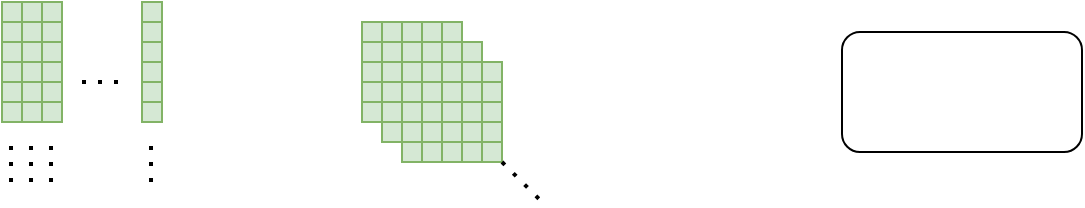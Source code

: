 <mxfile version="26.0.9">
  <diagram name="Page-1" id="_jOtIpW2EGHnq6p1fihX">
    <mxGraphModel dx="786" dy="502" grid="1" gridSize="10" guides="1" tooltips="1" connect="1" arrows="1" fold="1" page="1" pageScale="1" pageWidth="827" pageHeight="1169" math="0" shadow="0">
      <root>
        <mxCell id="0" />
        <mxCell id="1" parent="0" />
        <mxCell id="e2yFHtlMbtTepohKIZFu-58" value="" style="group" vertex="1" connectable="0" parent="1">
          <mxGeometry x="30" y="230" width="80" height="90" as="geometry" />
        </mxCell>
        <mxCell id="e2yFHtlMbtTepohKIZFu-21" value="" style="group" vertex="1" connectable="0" parent="e2yFHtlMbtTepohKIZFu-58">
          <mxGeometry width="10" height="90" as="geometry" />
        </mxCell>
        <mxCell id="e2yFHtlMbtTepohKIZFu-1" value="" style="rounded=0;whiteSpace=wrap;html=1;fillColor=#d5e8d4;strokeColor=#82b366;" vertex="1" parent="e2yFHtlMbtTepohKIZFu-21">
          <mxGeometry width="10" height="10" as="geometry" />
        </mxCell>
        <mxCell id="e2yFHtlMbtTepohKIZFu-3" value="" style="rounded=0;whiteSpace=wrap;html=1;fillColor=#d5e8d4;strokeColor=#82b366;" vertex="1" parent="e2yFHtlMbtTepohKIZFu-21">
          <mxGeometry y="10" width="10" height="10" as="geometry" />
        </mxCell>
        <mxCell id="e2yFHtlMbtTepohKIZFu-8" value="" style="rounded=0;whiteSpace=wrap;html=1;fillColor=#d5e8d4;strokeColor=#82b366;" vertex="1" parent="e2yFHtlMbtTepohKIZFu-21">
          <mxGeometry y="20" width="10" height="10" as="geometry" />
        </mxCell>
        <mxCell id="e2yFHtlMbtTepohKIZFu-9" value="" style="rounded=0;whiteSpace=wrap;html=1;fillColor=#d5e8d4;strokeColor=#82b366;" vertex="1" parent="e2yFHtlMbtTepohKIZFu-21">
          <mxGeometry y="30" width="10" height="10" as="geometry" />
        </mxCell>
        <mxCell id="e2yFHtlMbtTepohKIZFu-16" value="" style="rounded=0;whiteSpace=wrap;html=1;fillColor=#d5e8d4;strokeColor=#82b366;" vertex="1" parent="e2yFHtlMbtTepohKIZFu-21">
          <mxGeometry y="40" width="10" height="10" as="geometry" />
        </mxCell>
        <mxCell id="e2yFHtlMbtTepohKIZFu-17" value="" style="rounded=0;whiteSpace=wrap;html=1;fillColor=#d5e8d4;strokeColor=#82b366;" vertex="1" parent="e2yFHtlMbtTepohKIZFu-21">
          <mxGeometry y="50" width="10" height="10" as="geometry" />
        </mxCell>
        <mxCell id="e2yFHtlMbtTepohKIZFu-18" value="" style="endArrow=none;dashed=1;html=1;dashPattern=1 3;strokeWidth=2;rounded=0;" edge="1" parent="e2yFHtlMbtTepohKIZFu-21">
          <mxGeometry width="50" height="50" relative="1" as="geometry">
            <mxPoint x="4.5" y="90" as="sourcePoint" />
            <mxPoint x="4.5" y="70" as="targetPoint" />
          </mxGeometry>
        </mxCell>
        <mxCell id="e2yFHtlMbtTepohKIZFu-30" value="" style="group" vertex="1" connectable="0" parent="e2yFHtlMbtTepohKIZFu-58">
          <mxGeometry x="10" width="10" height="90" as="geometry" />
        </mxCell>
        <mxCell id="e2yFHtlMbtTepohKIZFu-31" value="" style="rounded=0;whiteSpace=wrap;html=1;fillColor=#d5e8d4;strokeColor=#82b366;" vertex="1" parent="e2yFHtlMbtTepohKIZFu-30">
          <mxGeometry width="10" height="10" as="geometry" />
        </mxCell>
        <mxCell id="e2yFHtlMbtTepohKIZFu-32" value="" style="rounded=0;whiteSpace=wrap;html=1;fillColor=#d5e8d4;strokeColor=#82b366;" vertex="1" parent="e2yFHtlMbtTepohKIZFu-30">
          <mxGeometry y="10" width="10" height="10" as="geometry" />
        </mxCell>
        <mxCell id="e2yFHtlMbtTepohKIZFu-33" value="" style="rounded=0;whiteSpace=wrap;html=1;fillColor=#d5e8d4;strokeColor=#82b366;" vertex="1" parent="e2yFHtlMbtTepohKIZFu-30">
          <mxGeometry y="20" width="10" height="10" as="geometry" />
        </mxCell>
        <mxCell id="e2yFHtlMbtTepohKIZFu-34" value="" style="rounded=0;whiteSpace=wrap;html=1;fillColor=#d5e8d4;strokeColor=#82b366;" vertex="1" parent="e2yFHtlMbtTepohKIZFu-30">
          <mxGeometry y="30" width="10" height="10" as="geometry" />
        </mxCell>
        <mxCell id="e2yFHtlMbtTepohKIZFu-35" value="" style="rounded=0;whiteSpace=wrap;html=1;fillColor=#d5e8d4;strokeColor=#82b366;" vertex="1" parent="e2yFHtlMbtTepohKIZFu-30">
          <mxGeometry y="40" width="10" height="10" as="geometry" />
        </mxCell>
        <mxCell id="e2yFHtlMbtTepohKIZFu-36" value="" style="rounded=0;whiteSpace=wrap;html=1;fillColor=#d5e8d4;strokeColor=#82b366;" vertex="1" parent="e2yFHtlMbtTepohKIZFu-30">
          <mxGeometry y="50" width="10" height="10" as="geometry" />
        </mxCell>
        <mxCell id="e2yFHtlMbtTepohKIZFu-37" value="" style="endArrow=none;dashed=1;html=1;dashPattern=1 3;strokeWidth=2;rounded=0;" edge="1" parent="e2yFHtlMbtTepohKIZFu-30">
          <mxGeometry width="50" height="50" relative="1" as="geometry">
            <mxPoint x="4.5" y="90" as="sourcePoint" />
            <mxPoint x="4.5" y="70" as="targetPoint" />
          </mxGeometry>
        </mxCell>
        <mxCell id="e2yFHtlMbtTepohKIZFu-41" value="" style="group" vertex="1" connectable="0" parent="e2yFHtlMbtTepohKIZFu-58">
          <mxGeometry x="20" width="10" height="90" as="geometry" />
        </mxCell>
        <mxCell id="e2yFHtlMbtTepohKIZFu-42" value="" style="rounded=0;whiteSpace=wrap;html=1;fillColor=#d5e8d4;strokeColor=#82b366;" vertex="1" parent="e2yFHtlMbtTepohKIZFu-41">
          <mxGeometry width="10" height="10" as="geometry" />
        </mxCell>
        <mxCell id="e2yFHtlMbtTepohKIZFu-43" value="" style="rounded=0;whiteSpace=wrap;html=1;fillColor=#d5e8d4;strokeColor=#82b366;" vertex="1" parent="e2yFHtlMbtTepohKIZFu-41">
          <mxGeometry y="10" width="10" height="10" as="geometry" />
        </mxCell>
        <mxCell id="e2yFHtlMbtTepohKIZFu-44" value="" style="rounded=0;whiteSpace=wrap;html=1;fillColor=#d5e8d4;strokeColor=#82b366;" vertex="1" parent="e2yFHtlMbtTepohKIZFu-41">
          <mxGeometry y="20" width="10" height="10" as="geometry" />
        </mxCell>
        <mxCell id="e2yFHtlMbtTepohKIZFu-45" value="" style="rounded=0;whiteSpace=wrap;html=1;fillColor=#d5e8d4;strokeColor=#82b366;" vertex="1" parent="e2yFHtlMbtTepohKIZFu-41">
          <mxGeometry y="30" width="10" height="10" as="geometry" />
        </mxCell>
        <mxCell id="e2yFHtlMbtTepohKIZFu-46" value="" style="rounded=0;whiteSpace=wrap;html=1;fillColor=#d5e8d4;strokeColor=#82b366;" vertex="1" parent="e2yFHtlMbtTepohKIZFu-41">
          <mxGeometry y="40" width="10" height="10" as="geometry" />
        </mxCell>
        <mxCell id="e2yFHtlMbtTepohKIZFu-47" value="" style="rounded=0;whiteSpace=wrap;html=1;fillColor=#d5e8d4;strokeColor=#82b366;" vertex="1" parent="e2yFHtlMbtTepohKIZFu-41">
          <mxGeometry y="50" width="10" height="10" as="geometry" />
        </mxCell>
        <mxCell id="e2yFHtlMbtTepohKIZFu-48" value="" style="endArrow=none;dashed=1;html=1;dashPattern=1 3;strokeWidth=2;rounded=0;" edge="1" parent="e2yFHtlMbtTepohKIZFu-41">
          <mxGeometry width="50" height="50" relative="1" as="geometry">
            <mxPoint x="4.5" y="90" as="sourcePoint" />
            <mxPoint x="4.5" y="70" as="targetPoint" />
          </mxGeometry>
        </mxCell>
        <mxCell id="e2yFHtlMbtTepohKIZFu-49" value="" style="group" vertex="1" connectable="0" parent="e2yFHtlMbtTepohKIZFu-58">
          <mxGeometry x="70" width="10" height="90" as="geometry" />
        </mxCell>
        <mxCell id="e2yFHtlMbtTepohKIZFu-50" value="" style="rounded=0;whiteSpace=wrap;html=1;fillColor=#d5e8d4;strokeColor=#82b366;" vertex="1" parent="e2yFHtlMbtTepohKIZFu-49">
          <mxGeometry width="10" height="10" as="geometry" />
        </mxCell>
        <mxCell id="e2yFHtlMbtTepohKIZFu-51" value="" style="rounded=0;whiteSpace=wrap;html=1;fillColor=#d5e8d4;strokeColor=#82b366;" vertex="1" parent="e2yFHtlMbtTepohKIZFu-49">
          <mxGeometry y="10" width="10" height="10" as="geometry" />
        </mxCell>
        <mxCell id="e2yFHtlMbtTepohKIZFu-52" value="" style="rounded=0;whiteSpace=wrap;html=1;fillColor=#d5e8d4;strokeColor=#82b366;" vertex="1" parent="e2yFHtlMbtTepohKIZFu-49">
          <mxGeometry y="20" width="10" height="10" as="geometry" />
        </mxCell>
        <mxCell id="e2yFHtlMbtTepohKIZFu-53" value="" style="rounded=0;whiteSpace=wrap;html=1;fillColor=#d5e8d4;strokeColor=#82b366;" vertex="1" parent="e2yFHtlMbtTepohKIZFu-49">
          <mxGeometry y="30" width="10" height="10" as="geometry" />
        </mxCell>
        <mxCell id="e2yFHtlMbtTepohKIZFu-54" value="" style="rounded=0;whiteSpace=wrap;html=1;fillColor=#d5e8d4;strokeColor=#82b366;" vertex="1" parent="e2yFHtlMbtTepohKIZFu-49">
          <mxGeometry y="40" width="10" height="10" as="geometry" />
        </mxCell>
        <mxCell id="e2yFHtlMbtTepohKIZFu-55" value="" style="rounded=0;whiteSpace=wrap;html=1;fillColor=#d5e8d4;strokeColor=#82b366;" vertex="1" parent="e2yFHtlMbtTepohKIZFu-49">
          <mxGeometry y="50" width="10" height="10" as="geometry" />
        </mxCell>
        <mxCell id="e2yFHtlMbtTepohKIZFu-56" value="" style="endArrow=none;dashed=1;html=1;dashPattern=1 3;strokeWidth=2;rounded=0;" edge="1" parent="e2yFHtlMbtTepohKIZFu-49">
          <mxGeometry width="50" height="50" relative="1" as="geometry">
            <mxPoint x="4.5" y="90" as="sourcePoint" />
            <mxPoint x="4.5" y="70" as="targetPoint" />
          </mxGeometry>
        </mxCell>
        <mxCell id="e2yFHtlMbtTepohKIZFu-57" value="" style="endArrow=none;dashed=1;html=1;dashPattern=1 3;strokeWidth=2;rounded=0;" edge="1" parent="e2yFHtlMbtTepohKIZFu-58">
          <mxGeometry width="50" height="50" relative="1" as="geometry">
            <mxPoint x="40" y="40" as="sourcePoint" />
            <mxPoint x="60" y="40" as="targetPoint" />
          </mxGeometry>
        </mxCell>
        <mxCell id="e2yFHtlMbtTepohKIZFu-292" value="" style="group" vertex="1" connectable="0" parent="1">
          <mxGeometry x="210" y="230" width="80" height="60" as="geometry" />
        </mxCell>
        <mxCell id="e2yFHtlMbtTepohKIZFu-396" value="" style="group" vertex="1" connectable="0" parent="e2yFHtlMbtTepohKIZFu-292">
          <mxGeometry y="10" width="50" height="50" as="geometry" />
        </mxCell>
        <mxCell id="e2yFHtlMbtTepohKIZFu-268" value="" style="rounded=0;whiteSpace=wrap;html=1;fillColor=#d5e8d4;strokeColor=#82b366;" vertex="1" parent="e2yFHtlMbtTepohKIZFu-396">
          <mxGeometry width="10" height="10" as="geometry" />
        </mxCell>
        <mxCell id="e2yFHtlMbtTepohKIZFu-269" value="" style="rounded=0;whiteSpace=wrap;html=1;fillColor=#d5e8d4;strokeColor=#82b366;" vertex="1" parent="e2yFHtlMbtTepohKIZFu-396">
          <mxGeometry y="10" width="10" height="10" as="geometry" />
        </mxCell>
        <mxCell id="e2yFHtlMbtTepohKIZFu-270" value="" style="rounded=0;whiteSpace=wrap;html=1;fillColor=#d5e8d4;strokeColor=#82b366;" vertex="1" parent="e2yFHtlMbtTepohKIZFu-396">
          <mxGeometry y="20" width="10" height="10" as="geometry" />
        </mxCell>
        <mxCell id="e2yFHtlMbtTepohKIZFu-271" value="" style="rounded=0;whiteSpace=wrap;html=1;fillColor=#d5e8d4;strokeColor=#82b366;" vertex="1" parent="e2yFHtlMbtTepohKIZFu-396">
          <mxGeometry y="30" width="10" height="10" as="geometry" />
        </mxCell>
        <mxCell id="e2yFHtlMbtTepohKIZFu-272" value="" style="rounded=0;whiteSpace=wrap;html=1;fillColor=#d5e8d4;strokeColor=#82b366;" vertex="1" parent="e2yFHtlMbtTepohKIZFu-396">
          <mxGeometry y="40" width="10" height="10" as="geometry" />
        </mxCell>
        <mxCell id="e2yFHtlMbtTepohKIZFu-274" value="" style="rounded=0;whiteSpace=wrap;html=1;fillColor=#d5e8d4;strokeColor=#82b366;" vertex="1" parent="e2yFHtlMbtTepohKIZFu-396">
          <mxGeometry x="10" width="10" height="10" as="geometry" />
        </mxCell>
        <mxCell id="e2yFHtlMbtTepohKIZFu-275" value="" style="rounded=0;whiteSpace=wrap;html=1;fillColor=#d5e8d4;strokeColor=#82b366;" vertex="1" parent="e2yFHtlMbtTepohKIZFu-396">
          <mxGeometry x="10" y="10" width="10" height="10" as="geometry" />
        </mxCell>
        <mxCell id="e2yFHtlMbtTepohKIZFu-276" value="" style="rounded=0;whiteSpace=wrap;html=1;fillColor=#d5e8d4;strokeColor=#82b366;" vertex="1" parent="e2yFHtlMbtTepohKIZFu-396">
          <mxGeometry x="10" y="20" width="10" height="10" as="geometry" />
        </mxCell>
        <mxCell id="e2yFHtlMbtTepohKIZFu-277" value="" style="rounded=0;whiteSpace=wrap;html=1;fillColor=#d5e8d4;strokeColor=#82b366;" vertex="1" parent="e2yFHtlMbtTepohKIZFu-396">
          <mxGeometry x="10" y="30" width="10" height="10" as="geometry" />
        </mxCell>
        <mxCell id="e2yFHtlMbtTepohKIZFu-278" value="" style="rounded=0;whiteSpace=wrap;html=1;fillColor=#d5e8d4;strokeColor=#82b366;" vertex="1" parent="e2yFHtlMbtTepohKIZFu-396">
          <mxGeometry x="10" y="40" width="10" height="10" as="geometry" />
        </mxCell>
        <mxCell id="e2yFHtlMbtTepohKIZFu-280" value="" style="rounded=0;whiteSpace=wrap;html=1;fillColor=#d5e8d4;strokeColor=#82b366;" vertex="1" parent="e2yFHtlMbtTepohKIZFu-396">
          <mxGeometry x="20" width="10" height="10" as="geometry" />
        </mxCell>
        <mxCell id="e2yFHtlMbtTepohKIZFu-281" value="" style="rounded=0;whiteSpace=wrap;html=1;fillColor=#d5e8d4;strokeColor=#82b366;" vertex="1" parent="e2yFHtlMbtTepohKIZFu-396">
          <mxGeometry x="20" y="10" width="10" height="10" as="geometry" />
        </mxCell>
        <mxCell id="e2yFHtlMbtTepohKIZFu-282" value="" style="rounded=0;whiteSpace=wrap;html=1;fillColor=#d5e8d4;strokeColor=#82b366;" vertex="1" parent="e2yFHtlMbtTepohKIZFu-396">
          <mxGeometry x="20" y="20" width="10" height="10" as="geometry" />
        </mxCell>
        <mxCell id="e2yFHtlMbtTepohKIZFu-283" value="" style="rounded=0;whiteSpace=wrap;html=1;fillColor=#d5e8d4;strokeColor=#82b366;" vertex="1" parent="e2yFHtlMbtTepohKIZFu-396">
          <mxGeometry x="20" y="30" width="10" height="10" as="geometry" />
        </mxCell>
        <mxCell id="e2yFHtlMbtTepohKIZFu-284" value="" style="rounded=0;whiteSpace=wrap;html=1;fillColor=#d5e8d4;strokeColor=#82b366;" vertex="1" parent="e2yFHtlMbtTepohKIZFu-396">
          <mxGeometry x="20" y="40" width="10" height="10" as="geometry" />
        </mxCell>
        <mxCell id="e2yFHtlMbtTepohKIZFu-388" value="" style="group" vertex="1" connectable="0" parent="e2yFHtlMbtTepohKIZFu-396">
          <mxGeometry x="30" width="10" height="50" as="geometry" />
        </mxCell>
        <mxCell id="e2yFHtlMbtTepohKIZFu-380" value="" style="rounded=0;whiteSpace=wrap;html=1;fillColor=#d5e8d4;strokeColor=#82b366;" vertex="1" parent="e2yFHtlMbtTepohKIZFu-388">
          <mxGeometry width="10" height="10" as="geometry" />
        </mxCell>
        <mxCell id="e2yFHtlMbtTepohKIZFu-381" value="" style="rounded=0;whiteSpace=wrap;html=1;fillColor=#d5e8d4;strokeColor=#82b366;" vertex="1" parent="e2yFHtlMbtTepohKIZFu-388">
          <mxGeometry y="10" width="10" height="10" as="geometry" />
        </mxCell>
        <mxCell id="e2yFHtlMbtTepohKIZFu-382" value="" style="rounded=0;whiteSpace=wrap;html=1;fillColor=#d5e8d4;strokeColor=#82b366;" vertex="1" parent="e2yFHtlMbtTepohKIZFu-388">
          <mxGeometry y="20" width="10" height="10" as="geometry" />
        </mxCell>
        <mxCell id="e2yFHtlMbtTepohKIZFu-383" value="" style="rounded=0;whiteSpace=wrap;html=1;fillColor=#d5e8d4;strokeColor=#82b366;" vertex="1" parent="e2yFHtlMbtTepohKIZFu-388">
          <mxGeometry y="30" width="10" height="10" as="geometry" />
        </mxCell>
        <mxCell id="e2yFHtlMbtTepohKIZFu-384" value="" style="rounded=0;whiteSpace=wrap;html=1;fillColor=#d5e8d4;strokeColor=#82b366;" vertex="1" parent="e2yFHtlMbtTepohKIZFu-388">
          <mxGeometry y="40" width="10" height="10" as="geometry" />
        </mxCell>
        <mxCell id="e2yFHtlMbtTepohKIZFu-390" value="" style="group" vertex="1" connectable="0" parent="e2yFHtlMbtTepohKIZFu-396">
          <mxGeometry x="40" width="10" height="50" as="geometry" />
        </mxCell>
        <mxCell id="e2yFHtlMbtTepohKIZFu-391" value="" style="rounded=0;whiteSpace=wrap;html=1;fillColor=#d5e8d4;strokeColor=#82b366;" vertex="1" parent="e2yFHtlMbtTepohKIZFu-390">
          <mxGeometry width="10" height="10" as="geometry" />
        </mxCell>
        <mxCell id="e2yFHtlMbtTepohKIZFu-392" value="" style="rounded=0;whiteSpace=wrap;html=1;fillColor=#d5e8d4;strokeColor=#82b366;" vertex="1" parent="e2yFHtlMbtTepohKIZFu-390">
          <mxGeometry y="10" width="10" height="10" as="geometry" />
        </mxCell>
        <mxCell id="e2yFHtlMbtTepohKIZFu-393" value="" style="rounded=0;whiteSpace=wrap;html=1;fillColor=#d5e8d4;strokeColor=#82b366;" vertex="1" parent="e2yFHtlMbtTepohKIZFu-390">
          <mxGeometry y="20" width="10" height="10" as="geometry" />
        </mxCell>
        <mxCell id="e2yFHtlMbtTepohKIZFu-394" value="" style="rounded=0;whiteSpace=wrap;html=1;fillColor=#d5e8d4;strokeColor=#82b366;" vertex="1" parent="e2yFHtlMbtTepohKIZFu-390">
          <mxGeometry y="30" width="10" height="10" as="geometry" />
        </mxCell>
        <mxCell id="e2yFHtlMbtTepohKIZFu-395" value="" style="rounded=0;whiteSpace=wrap;html=1;fillColor=#d5e8d4;strokeColor=#82b366;" vertex="1" parent="e2yFHtlMbtTepohKIZFu-390">
          <mxGeometry y="40" width="10" height="10" as="geometry" />
        </mxCell>
        <mxCell id="e2yFHtlMbtTepohKIZFu-397" value="" style="group" vertex="1" connectable="0" parent="1">
          <mxGeometry x="220" y="240" width="80" height="60" as="geometry" />
        </mxCell>
        <mxCell id="e2yFHtlMbtTepohKIZFu-398" value="" style="group" vertex="1" connectable="0" parent="e2yFHtlMbtTepohKIZFu-397">
          <mxGeometry y="10" width="50" height="50" as="geometry" />
        </mxCell>
        <mxCell id="e2yFHtlMbtTepohKIZFu-399" value="" style="rounded=0;whiteSpace=wrap;html=1;fillColor=#d5e8d4;strokeColor=#82b366;" vertex="1" parent="e2yFHtlMbtTepohKIZFu-398">
          <mxGeometry width="10" height="10" as="geometry" />
        </mxCell>
        <mxCell id="e2yFHtlMbtTepohKIZFu-400" value="" style="rounded=0;whiteSpace=wrap;html=1;fillColor=#d5e8d4;strokeColor=#82b366;" vertex="1" parent="e2yFHtlMbtTepohKIZFu-398">
          <mxGeometry y="10" width="10" height="10" as="geometry" />
        </mxCell>
        <mxCell id="e2yFHtlMbtTepohKIZFu-401" value="" style="rounded=0;whiteSpace=wrap;html=1;fillColor=#d5e8d4;strokeColor=#82b366;" vertex="1" parent="e2yFHtlMbtTepohKIZFu-398">
          <mxGeometry y="20" width="10" height="10" as="geometry" />
        </mxCell>
        <mxCell id="e2yFHtlMbtTepohKIZFu-402" value="" style="rounded=0;whiteSpace=wrap;html=1;fillColor=#d5e8d4;strokeColor=#82b366;" vertex="1" parent="e2yFHtlMbtTepohKIZFu-398">
          <mxGeometry y="30" width="10" height="10" as="geometry" />
        </mxCell>
        <mxCell id="e2yFHtlMbtTepohKIZFu-403" value="" style="rounded=0;whiteSpace=wrap;html=1;fillColor=#d5e8d4;strokeColor=#82b366;" vertex="1" parent="e2yFHtlMbtTepohKIZFu-398">
          <mxGeometry y="40" width="10" height="10" as="geometry" />
        </mxCell>
        <mxCell id="e2yFHtlMbtTepohKIZFu-404" value="" style="rounded=0;whiteSpace=wrap;html=1;fillColor=#d5e8d4;strokeColor=#82b366;" vertex="1" parent="e2yFHtlMbtTepohKIZFu-398">
          <mxGeometry x="10" width="10" height="10" as="geometry" />
        </mxCell>
        <mxCell id="e2yFHtlMbtTepohKIZFu-405" value="" style="rounded=0;whiteSpace=wrap;html=1;fillColor=#d5e8d4;strokeColor=#82b366;" vertex="1" parent="e2yFHtlMbtTepohKIZFu-398">
          <mxGeometry x="10" y="10" width="10" height="10" as="geometry" />
        </mxCell>
        <mxCell id="e2yFHtlMbtTepohKIZFu-406" value="" style="rounded=0;whiteSpace=wrap;html=1;fillColor=#d5e8d4;strokeColor=#82b366;" vertex="1" parent="e2yFHtlMbtTepohKIZFu-398">
          <mxGeometry x="10" y="20" width="10" height="10" as="geometry" />
        </mxCell>
        <mxCell id="e2yFHtlMbtTepohKIZFu-407" value="" style="rounded=0;whiteSpace=wrap;html=1;fillColor=#d5e8d4;strokeColor=#82b366;" vertex="1" parent="e2yFHtlMbtTepohKIZFu-398">
          <mxGeometry x="10" y="30" width="10" height="10" as="geometry" />
        </mxCell>
        <mxCell id="e2yFHtlMbtTepohKIZFu-408" value="" style="rounded=0;whiteSpace=wrap;html=1;fillColor=#d5e8d4;strokeColor=#82b366;" vertex="1" parent="e2yFHtlMbtTepohKIZFu-398">
          <mxGeometry x="10" y="40" width="10" height="10" as="geometry" />
        </mxCell>
        <mxCell id="e2yFHtlMbtTepohKIZFu-409" value="" style="rounded=0;whiteSpace=wrap;html=1;fillColor=#d5e8d4;strokeColor=#82b366;" vertex="1" parent="e2yFHtlMbtTepohKIZFu-398">
          <mxGeometry x="20" width="10" height="10" as="geometry" />
        </mxCell>
        <mxCell id="e2yFHtlMbtTepohKIZFu-410" value="" style="rounded=0;whiteSpace=wrap;html=1;fillColor=#d5e8d4;strokeColor=#82b366;" vertex="1" parent="e2yFHtlMbtTepohKIZFu-398">
          <mxGeometry x="20" y="10" width="10" height="10" as="geometry" />
        </mxCell>
        <mxCell id="e2yFHtlMbtTepohKIZFu-411" value="" style="rounded=0;whiteSpace=wrap;html=1;fillColor=#d5e8d4;strokeColor=#82b366;" vertex="1" parent="e2yFHtlMbtTepohKIZFu-398">
          <mxGeometry x="20" y="20" width="10" height="10" as="geometry" />
        </mxCell>
        <mxCell id="e2yFHtlMbtTepohKIZFu-412" value="" style="rounded=0;whiteSpace=wrap;html=1;fillColor=#d5e8d4;strokeColor=#82b366;" vertex="1" parent="e2yFHtlMbtTepohKIZFu-398">
          <mxGeometry x="20" y="30" width="10" height="10" as="geometry" />
        </mxCell>
        <mxCell id="e2yFHtlMbtTepohKIZFu-413" value="" style="rounded=0;whiteSpace=wrap;html=1;fillColor=#d5e8d4;strokeColor=#82b366;" vertex="1" parent="e2yFHtlMbtTepohKIZFu-398">
          <mxGeometry x="20" y="40" width="10" height="10" as="geometry" />
        </mxCell>
        <mxCell id="e2yFHtlMbtTepohKIZFu-414" value="" style="group" vertex="1" connectable="0" parent="e2yFHtlMbtTepohKIZFu-398">
          <mxGeometry x="30" width="10" height="50" as="geometry" />
        </mxCell>
        <mxCell id="e2yFHtlMbtTepohKIZFu-415" value="" style="rounded=0;whiteSpace=wrap;html=1;fillColor=#d5e8d4;strokeColor=#82b366;" vertex="1" parent="e2yFHtlMbtTepohKIZFu-414">
          <mxGeometry width="10" height="10" as="geometry" />
        </mxCell>
        <mxCell id="e2yFHtlMbtTepohKIZFu-416" value="" style="rounded=0;whiteSpace=wrap;html=1;fillColor=#d5e8d4;strokeColor=#82b366;" vertex="1" parent="e2yFHtlMbtTepohKIZFu-414">
          <mxGeometry y="10" width="10" height="10" as="geometry" />
        </mxCell>
        <mxCell id="e2yFHtlMbtTepohKIZFu-417" value="" style="rounded=0;whiteSpace=wrap;html=1;fillColor=#d5e8d4;strokeColor=#82b366;" vertex="1" parent="e2yFHtlMbtTepohKIZFu-414">
          <mxGeometry y="20" width="10" height="10" as="geometry" />
        </mxCell>
        <mxCell id="e2yFHtlMbtTepohKIZFu-418" value="" style="rounded=0;whiteSpace=wrap;html=1;fillColor=#d5e8d4;strokeColor=#82b366;" vertex="1" parent="e2yFHtlMbtTepohKIZFu-414">
          <mxGeometry y="30" width="10" height="10" as="geometry" />
        </mxCell>
        <mxCell id="e2yFHtlMbtTepohKIZFu-419" value="" style="rounded=0;whiteSpace=wrap;html=1;fillColor=#d5e8d4;strokeColor=#82b366;" vertex="1" parent="e2yFHtlMbtTepohKIZFu-414">
          <mxGeometry y="40" width="10" height="10" as="geometry" />
        </mxCell>
        <mxCell id="e2yFHtlMbtTepohKIZFu-420" value="" style="group" vertex="1" connectable="0" parent="e2yFHtlMbtTepohKIZFu-398">
          <mxGeometry x="40" width="10" height="50" as="geometry" />
        </mxCell>
        <mxCell id="e2yFHtlMbtTepohKIZFu-421" value="" style="rounded=0;whiteSpace=wrap;html=1;fillColor=#d5e8d4;strokeColor=#82b366;" vertex="1" parent="e2yFHtlMbtTepohKIZFu-420">
          <mxGeometry width="10" height="10" as="geometry" />
        </mxCell>
        <mxCell id="e2yFHtlMbtTepohKIZFu-422" value="" style="rounded=0;whiteSpace=wrap;html=1;fillColor=#d5e8d4;strokeColor=#82b366;" vertex="1" parent="e2yFHtlMbtTepohKIZFu-420">
          <mxGeometry y="10" width="10" height="10" as="geometry" />
        </mxCell>
        <mxCell id="e2yFHtlMbtTepohKIZFu-423" value="" style="rounded=0;whiteSpace=wrap;html=1;fillColor=#d5e8d4;strokeColor=#82b366;" vertex="1" parent="e2yFHtlMbtTepohKIZFu-420">
          <mxGeometry y="20" width="10" height="10" as="geometry" />
        </mxCell>
        <mxCell id="e2yFHtlMbtTepohKIZFu-424" value="" style="rounded=0;whiteSpace=wrap;html=1;fillColor=#d5e8d4;strokeColor=#82b366;" vertex="1" parent="e2yFHtlMbtTepohKIZFu-420">
          <mxGeometry y="30" width="10" height="10" as="geometry" />
        </mxCell>
        <mxCell id="e2yFHtlMbtTepohKIZFu-425" value="" style="rounded=0;whiteSpace=wrap;html=1;fillColor=#d5e8d4;strokeColor=#82b366;" vertex="1" parent="e2yFHtlMbtTepohKIZFu-420">
          <mxGeometry y="40" width="10" height="10" as="geometry" />
        </mxCell>
        <mxCell id="e2yFHtlMbtTepohKIZFu-426" value="" style="group" vertex="1" connectable="0" parent="1">
          <mxGeometry x="230" y="250" width="80" height="60" as="geometry" />
        </mxCell>
        <mxCell id="e2yFHtlMbtTepohKIZFu-427" value="" style="group" vertex="1" connectable="0" parent="e2yFHtlMbtTepohKIZFu-426">
          <mxGeometry y="10" width="50" height="50" as="geometry" />
        </mxCell>
        <mxCell id="e2yFHtlMbtTepohKIZFu-428" value="" style="rounded=0;whiteSpace=wrap;html=1;fillColor=#d5e8d4;strokeColor=#82b366;" vertex="1" parent="e2yFHtlMbtTepohKIZFu-427">
          <mxGeometry width="10" height="10" as="geometry" />
        </mxCell>
        <mxCell id="e2yFHtlMbtTepohKIZFu-429" value="" style="rounded=0;whiteSpace=wrap;html=1;fillColor=#d5e8d4;strokeColor=#82b366;" vertex="1" parent="e2yFHtlMbtTepohKIZFu-427">
          <mxGeometry y="10" width="10" height="10" as="geometry" />
        </mxCell>
        <mxCell id="e2yFHtlMbtTepohKIZFu-430" value="" style="rounded=0;whiteSpace=wrap;html=1;fillColor=#d5e8d4;strokeColor=#82b366;" vertex="1" parent="e2yFHtlMbtTepohKIZFu-427">
          <mxGeometry y="20" width="10" height="10" as="geometry" />
        </mxCell>
        <mxCell id="e2yFHtlMbtTepohKIZFu-431" value="" style="rounded=0;whiteSpace=wrap;html=1;fillColor=#d5e8d4;strokeColor=#82b366;" vertex="1" parent="e2yFHtlMbtTepohKIZFu-427">
          <mxGeometry y="30" width="10" height="10" as="geometry" />
        </mxCell>
        <mxCell id="e2yFHtlMbtTepohKIZFu-432" value="" style="rounded=0;whiteSpace=wrap;html=1;fillColor=#d5e8d4;strokeColor=#82b366;" vertex="1" parent="e2yFHtlMbtTepohKIZFu-427">
          <mxGeometry y="40" width="10" height="10" as="geometry" />
        </mxCell>
        <mxCell id="e2yFHtlMbtTepohKIZFu-433" value="" style="rounded=0;whiteSpace=wrap;html=1;fillColor=#d5e8d4;strokeColor=#82b366;" vertex="1" parent="e2yFHtlMbtTepohKIZFu-427">
          <mxGeometry x="10" width="10" height="10" as="geometry" />
        </mxCell>
        <mxCell id="e2yFHtlMbtTepohKIZFu-434" value="" style="rounded=0;whiteSpace=wrap;html=1;fillColor=#d5e8d4;strokeColor=#82b366;" vertex="1" parent="e2yFHtlMbtTepohKIZFu-427">
          <mxGeometry x="10" y="10" width="10" height="10" as="geometry" />
        </mxCell>
        <mxCell id="e2yFHtlMbtTepohKIZFu-435" value="" style="rounded=0;whiteSpace=wrap;html=1;fillColor=#d5e8d4;strokeColor=#82b366;" vertex="1" parent="e2yFHtlMbtTepohKIZFu-427">
          <mxGeometry x="10" y="20" width="10" height="10" as="geometry" />
        </mxCell>
        <mxCell id="e2yFHtlMbtTepohKIZFu-436" value="" style="rounded=0;whiteSpace=wrap;html=1;fillColor=#d5e8d4;strokeColor=#82b366;" vertex="1" parent="e2yFHtlMbtTepohKIZFu-427">
          <mxGeometry x="10" y="30" width="10" height="10" as="geometry" />
        </mxCell>
        <mxCell id="e2yFHtlMbtTepohKIZFu-437" value="" style="rounded=0;whiteSpace=wrap;html=1;fillColor=#d5e8d4;strokeColor=#82b366;" vertex="1" parent="e2yFHtlMbtTepohKIZFu-427">
          <mxGeometry x="10" y="40" width="10" height="10" as="geometry" />
        </mxCell>
        <mxCell id="e2yFHtlMbtTepohKIZFu-438" value="" style="rounded=0;whiteSpace=wrap;html=1;fillColor=#d5e8d4;strokeColor=#82b366;" vertex="1" parent="e2yFHtlMbtTepohKIZFu-427">
          <mxGeometry x="20" width="10" height="10" as="geometry" />
        </mxCell>
        <mxCell id="e2yFHtlMbtTepohKIZFu-439" value="" style="rounded=0;whiteSpace=wrap;html=1;fillColor=#d5e8d4;strokeColor=#82b366;" vertex="1" parent="e2yFHtlMbtTepohKIZFu-427">
          <mxGeometry x="20" y="10" width="10" height="10" as="geometry" />
        </mxCell>
        <mxCell id="e2yFHtlMbtTepohKIZFu-440" value="" style="rounded=0;whiteSpace=wrap;html=1;fillColor=#d5e8d4;strokeColor=#82b366;" vertex="1" parent="e2yFHtlMbtTepohKIZFu-427">
          <mxGeometry x="20" y="20" width="10" height="10" as="geometry" />
        </mxCell>
        <mxCell id="e2yFHtlMbtTepohKIZFu-441" value="" style="rounded=0;whiteSpace=wrap;html=1;fillColor=#d5e8d4;strokeColor=#82b366;" vertex="1" parent="e2yFHtlMbtTepohKIZFu-427">
          <mxGeometry x="20" y="30" width="10" height="10" as="geometry" />
        </mxCell>
        <mxCell id="e2yFHtlMbtTepohKIZFu-442" value="" style="rounded=0;whiteSpace=wrap;html=1;fillColor=#d5e8d4;strokeColor=#82b366;" vertex="1" parent="e2yFHtlMbtTepohKIZFu-427">
          <mxGeometry x="20" y="40" width="10" height="10" as="geometry" />
        </mxCell>
        <mxCell id="e2yFHtlMbtTepohKIZFu-443" value="" style="group" vertex="1" connectable="0" parent="e2yFHtlMbtTepohKIZFu-427">
          <mxGeometry x="30" width="10" height="50" as="geometry" />
        </mxCell>
        <mxCell id="e2yFHtlMbtTepohKIZFu-444" value="" style="rounded=0;whiteSpace=wrap;html=1;fillColor=#d5e8d4;strokeColor=#82b366;" vertex="1" parent="e2yFHtlMbtTepohKIZFu-443">
          <mxGeometry width="10" height="10" as="geometry" />
        </mxCell>
        <mxCell id="e2yFHtlMbtTepohKIZFu-445" value="" style="rounded=0;whiteSpace=wrap;html=1;fillColor=#d5e8d4;strokeColor=#82b366;" vertex="1" parent="e2yFHtlMbtTepohKIZFu-443">
          <mxGeometry y="10" width="10" height="10" as="geometry" />
        </mxCell>
        <mxCell id="e2yFHtlMbtTepohKIZFu-446" value="" style="rounded=0;whiteSpace=wrap;html=1;fillColor=#d5e8d4;strokeColor=#82b366;" vertex="1" parent="e2yFHtlMbtTepohKIZFu-443">
          <mxGeometry y="20" width="10" height="10" as="geometry" />
        </mxCell>
        <mxCell id="e2yFHtlMbtTepohKIZFu-447" value="" style="rounded=0;whiteSpace=wrap;html=1;fillColor=#d5e8d4;strokeColor=#82b366;" vertex="1" parent="e2yFHtlMbtTepohKIZFu-443">
          <mxGeometry y="30" width="10" height="10" as="geometry" />
        </mxCell>
        <mxCell id="e2yFHtlMbtTepohKIZFu-448" value="" style="rounded=0;whiteSpace=wrap;html=1;fillColor=#d5e8d4;strokeColor=#82b366;" vertex="1" parent="e2yFHtlMbtTepohKIZFu-443">
          <mxGeometry y="40" width="10" height="10" as="geometry" />
        </mxCell>
        <mxCell id="e2yFHtlMbtTepohKIZFu-449" value="" style="group" vertex="1" connectable="0" parent="e2yFHtlMbtTepohKIZFu-427">
          <mxGeometry x="40" width="10" height="50" as="geometry" />
        </mxCell>
        <mxCell id="e2yFHtlMbtTepohKIZFu-450" value="" style="rounded=0;whiteSpace=wrap;html=1;fillColor=#d5e8d4;strokeColor=#82b366;" vertex="1" parent="e2yFHtlMbtTepohKIZFu-449">
          <mxGeometry width="10" height="10" as="geometry" />
        </mxCell>
        <mxCell id="e2yFHtlMbtTepohKIZFu-451" value="" style="rounded=0;whiteSpace=wrap;html=1;fillColor=#d5e8d4;strokeColor=#82b366;" vertex="1" parent="e2yFHtlMbtTepohKIZFu-449">
          <mxGeometry y="10" width="10" height="10" as="geometry" />
        </mxCell>
        <mxCell id="e2yFHtlMbtTepohKIZFu-452" value="" style="rounded=0;whiteSpace=wrap;html=1;fillColor=#d5e8d4;strokeColor=#82b366;" vertex="1" parent="e2yFHtlMbtTepohKIZFu-449">
          <mxGeometry y="20" width="10" height="10" as="geometry" />
        </mxCell>
        <mxCell id="e2yFHtlMbtTepohKIZFu-453" value="" style="rounded=0;whiteSpace=wrap;html=1;fillColor=#d5e8d4;strokeColor=#82b366;" vertex="1" parent="e2yFHtlMbtTepohKIZFu-449">
          <mxGeometry y="30" width="10" height="10" as="geometry" />
        </mxCell>
        <mxCell id="e2yFHtlMbtTepohKIZFu-454" value="" style="rounded=0;whiteSpace=wrap;html=1;fillColor=#d5e8d4;strokeColor=#82b366;" vertex="1" parent="e2yFHtlMbtTepohKIZFu-449">
          <mxGeometry y="40" width="10" height="10" as="geometry" />
        </mxCell>
        <mxCell id="e2yFHtlMbtTepohKIZFu-455" value="" style="endArrow=none;dashed=1;html=1;dashPattern=1 3;strokeWidth=2;rounded=0;exitX=1;exitY=1;exitDx=0;exitDy=0;" edge="1" parent="1" source="e2yFHtlMbtTepohKIZFu-454">
          <mxGeometry width="50" height="50" relative="1" as="geometry">
            <mxPoint x="290" y="320" as="sourcePoint" />
            <mxPoint x="300" y="330" as="targetPoint" />
          </mxGeometry>
        </mxCell>
        <mxCell id="e2yFHtlMbtTepohKIZFu-456" value="" style="rounded=1;whiteSpace=wrap;html=1;" vertex="1" parent="1">
          <mxGeometry x="450" y="245" width="120" height="60" as="geometry" />
        </mxCell>
      </root>
    </mxGraphModel>
  </diagram>
</mxfile>
